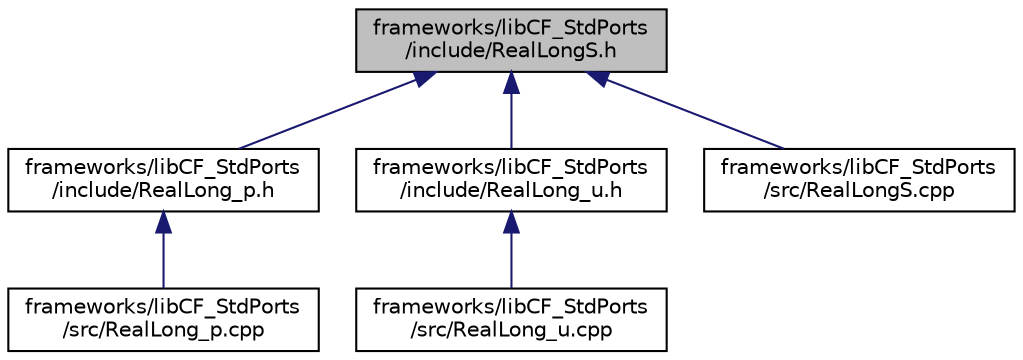 digraph "frameworks/libCF_StdPorts/include/RealLongS.h"
{
 // INTERACTIVE_SVG=YES
  edge [fontname="Helvetica",fontsize="10",labelfontname="Helvetica",labelfontsize="10"];
  node [fontname="Helvetica",fontsize="10",shape=record];
  Node1 [label="frameworks/libCF_StdPorts\l/include/RealLongS.h",height=0.2,width=0.4,color="black", fillcolor="grey75", style="filled", fontcolor="black"];
  Node1 -> Node2 [dir="back",color="midnightblue",fontsize="10",style="solid",fontname="Helvetica"];
  Node2 [label="frameworks/libCF_StdPorts\l/include/RealLong_p.h",height=0.2,width=0.4,color="black", fillcolor="white", style="filled",URL="$_real_long__p_8h.html",tooltip=":  "];
  Node2 -> Node3 [dir="back",color="midnightblue",fontsize="10",style="solid",fontname="Helvetica"];
  Node3 [label="frameworks/libCF_StdPorts\l/src/RealLong_p.cpp",height=0.2,width=0.4,color="black", fillcolor="white", style="filled",URL="$_real_long__p_8cpp.html",tooltip=":  "];
  Node1 -> Node4 [dir="back",color="midnightblue",fontsize="10",style="solid",fontname="Helvetica"];
  Node4 [label="frameworks/libCF_StdPorts\l/include/RealLong_u.h",height=0.2,width=0.4,color="black", fillcolor="white", style="filled",URL="$_real_long__u_8h.html",tooltip=":  "];
  Node4 -> Node5 [dir="back",color="midnightblue",fontsize="10",style="solid",fontname="Helvetica"];
  Node5 [label="frameworks/libCF_StdPorts\l/src/RealLong_u.cpp",height=0.2,width=0.4,color="black", fillcolor="white", style="filled",URL="$_real_long__u_8cpp.html",tooltip=":  "];
  Node1 -> Node6 [dir="back",color="midnightblue",fontsize="10",style="solid",fontname="Helvetica"];
  Node6 [label="frameworks/libCF_StdPorts\l/src/RealLongS.cpp",height=0.2,width=0.4,color="black", fillcolor="white", style="filled",URL="$_real_long_s_8cpp.html"];
}
